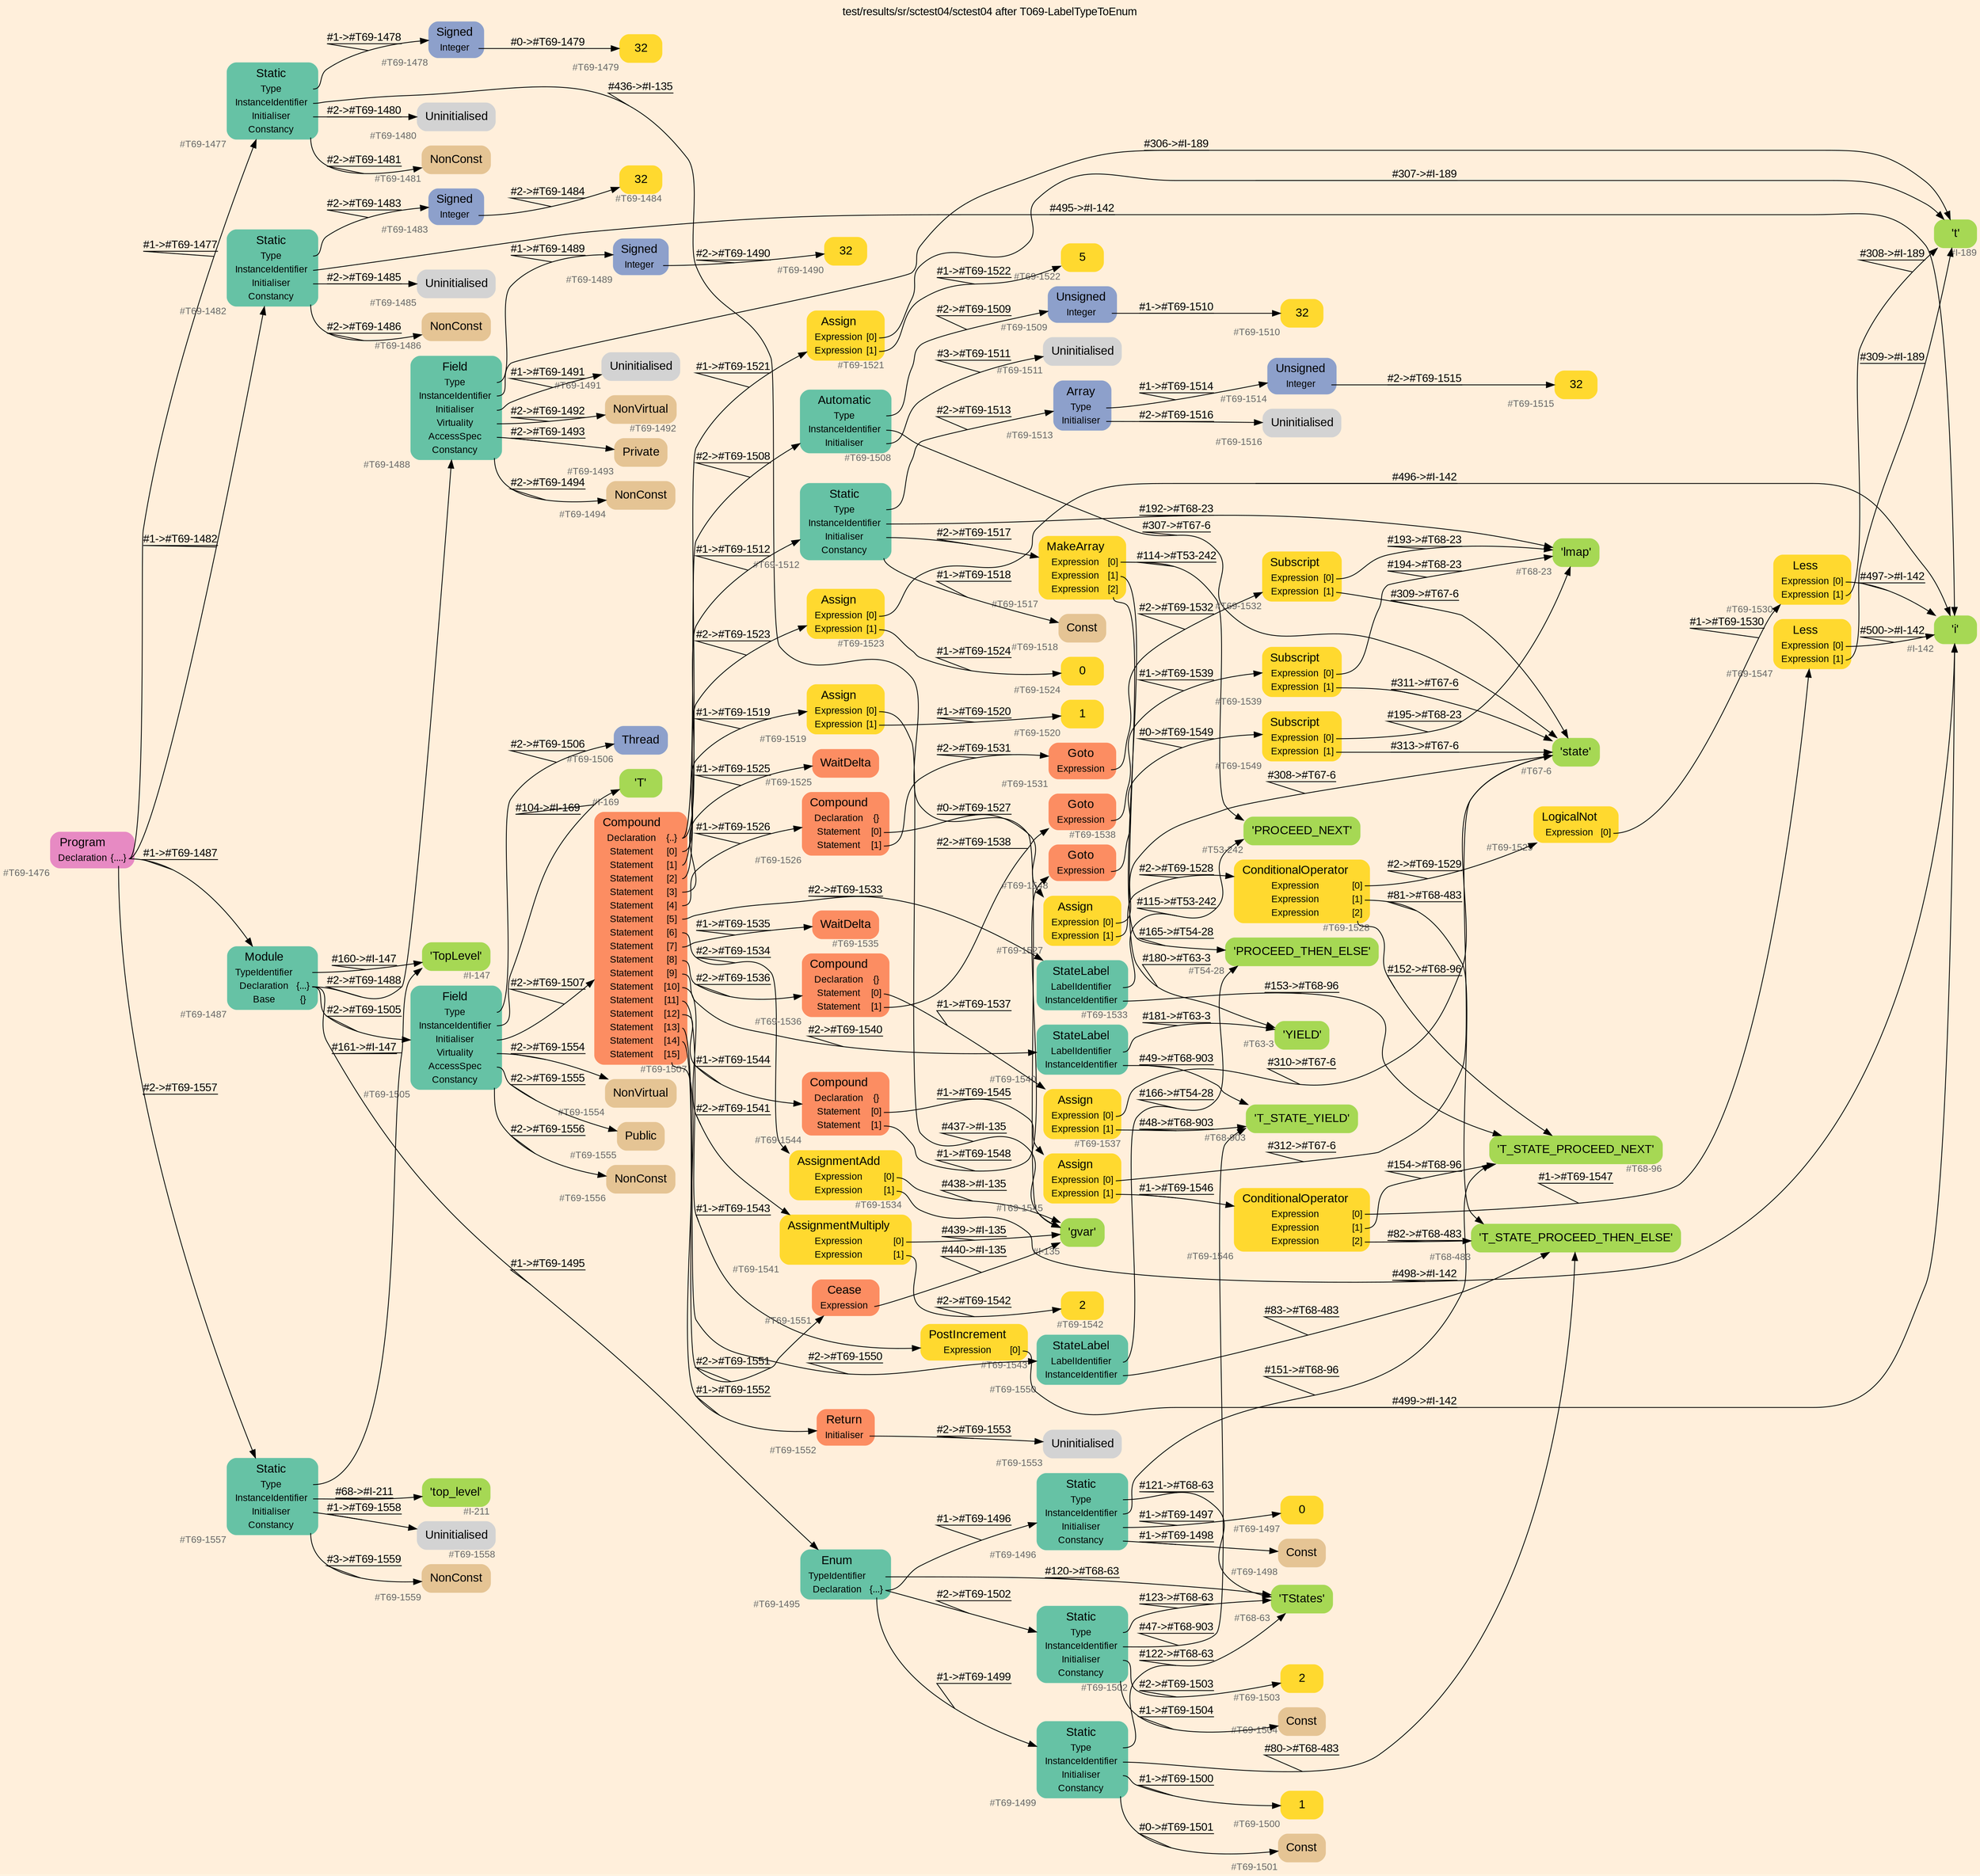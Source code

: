 digraph "test/results/sr/sctest04/sctest04 after T069-LabelTypeToEnum" {
label = "test/results/sr/sctest04/sctest04 after T069-LabelTypeToEnum"
labelloc = t
graph [
    rankdir = "LR"
    ranksep = 0.3
    bgcolor = antiquewhite1
    color = black
    fontcolor = black
    fontname = "Arial"
];
node [
    fontname = "Arial"
];
edge [
    fontname = "Arial"
];

// -------------------- node figure --------------------
// -------- block #T69-1476 ----------
"#T69-1476" [
    fillcolor = "/set28/4"
    xlabel = "#T69-1476"
    fontsize = "12"
    fontcolor = grey40
    shape = "plaintext"
    label = <<TABLE BORDER="0" CELLBORDER="0" CELLSPACING="0">
     <TR><TD><FONT COLOR="black" POINT-SIZE="15">Program</FONT></TD></TR>
     <TR><TD><FONT COLOR="black" POINT-SIZE="12">Declaration</FONT></TD><TD PORT="port0"><FONT COLOR="black" POINT-SIZE="12">{....}</FONT></TD></TR>
    </TABLE>>
    style = "rounded,filled"
];

// -------- block #T69-1477 ----------
"#T69-1477" [
    fillcolor = "/set28/1"
    xlabel = "#T69-1477"
    fontsize = "12"
    fontcolor = grey40
    shape = "plaintext"
    label = <<TABLE BORDER="0" CELLBORDER="0" CELLSPACING="0">
     <TR><TD><FONT COLOR="black" POINT-SIZE="15">Static</FONT></TD></TR>
     <TR><TD><FONT COLOR="black" POINT-SIZE="12">Type</FONT></TD><TD PORT="port0"></TD></TR>
     <TR><TD><FONT COLOR="black" POINT-SIZE="12">InstanceIdentifier</FONT></TD><TD PORT="port1"></TD></TR>
     <TR><TD><FONT COLOR="black" POINT-SIZE="12">Initialiser</FONT></TD><TD PORT="port2"></TD></TR>
     <TR><TD><FONT COLOR="black" POINT-SIZE="12">Constancy</FONT></TD><TD PORT="port3"></TD></TR>
    </TABLE>>
    style = "rounded,filled"
];

// -------- block #T69-1478 ----------
"#T69-1478" [
    fillcolor = "/set28/3"
    xlabel = "#T69-1478"
    fontsize = "12"
    fontcolor = grey40
    shape = "plaintext"
    label = <<TABLE BORDER="0" CELLBORDER="0" CELLSPACING="0">
     <TR><TD><FONT COLOR="black" POINT-SIZE="15">Signed</FONT></TD></TR>
     <TR><TD><FONT COLOR="black" POINT-SIZE="12">Integer</FONT></TD><TD PORT="port0"></TD></TR>
    </TABLE>>
    style = "rounded,filled"
];

// -------- block #T69-1479 ----------
"#T69-1479" [
    fillcolor = "/set28/6"
    xlabel = "#T69-1479"
    fontsize = "12"
    fontcolor = grey40
    shape = "plaintext"
    label = <<TABLE BORDER="0" CELLBORDER="0" CELLSPACING="0">
     <TR><TD><FONT COLOR="black" POINT-SIZE="15">32</FONT></TD></TR>
    </TABLE>>
    style = "rounded,filled"
];

// -------- block #I-135 ----------
"#I-135" [
    fillcolor = "/set28/5"
    xlabel = "#I-135"
    fontsize = "12"
    fontcolor = grey40
    shape = "plaintext"
    label = <<TABLE BORDER="0" CELLBORDER="0" CELLSPACING="0">
     <TR><TD><FONT COLOR="black" POINT-SIZE="15">'gvar'</FONT></TD></TR>
    </TABLE>>
    style = "rounded,filled"
];

// -------- block #T69-1480 ----------
"#T69-1480" [
    xlabel = "#T69-1480"
    fontsize = "12"
    fontcolor = grey40
    shape = "plaintext"
    label = <<TABLE BORDER="0" CELLBORDER="0" CELLSPACING="0">
     <TR><TD><FONT COLOR="black" POINT-SIZE="15">Uninitialised</FONT></TD></TR>
    </TABLE>>
    style = "rounded,filled"
];

// -------- block #T69-1481 ----------
"#T69-1481" [
    fillcolor = "/set28/7"
    xlabel = "#T69-1481"
    fontsize = "12"
    fontcolor = grey40
    shape = "plaintext"
    label = <<TABLE BORDER="0" CELLBORDER="0" CELLSPACING="0">
     <TR><TD><FONT COLOR="black" POINT-SIZE="15">NonConst</FONT></TD></TR>
    </TABLE>>
    style = "rounded,filled"
];

// -------- block #T69-1482 ----------
"#T69-1482" [
    fillcolor = "/set28/1"
    xlabel = "#T69-1482"
    fontsize = "12"
    fontcolor = grey40
    shape = "plaintext"
    label = <<TABLE BORDER="0" CELLBORDER="0" CELLSPACING="0">
     <TR><TD><FONT COLOR="black" POINT-SIZE="15">Static</FONT></TD></TR>
     <TR><TD><FONT COLOR="black" POINT-SIZE="12">Type</FONT></TD><TD PORT="port0"></TD></TR>
     <TR><TD><FONT COLOR="black" POINT-SIZE="12">InstanceIdentifier</FONT></TD><TD PORT="port1"></TD></TR>
     <TR><TD><FONT COLOR="black" POINT-SIZE="12">Initialiser</FONT></TD><TD PORT="port2"></TD></TR>
     <TR><TD><FONT COLOR="black" POINT-SIZE="12">Constancy</FONT></TD><TD PORT="port3"></TD></TR>
    </TABLE>>
    style = "rounded,filled"
];

// -------- block #T69-1483 ----------
"#T69-1483" [
    fillcolor = "/set28/3"
    xlabel = "#T69-1483"
    fontsize = "12"
    fontcolor = grey40
    shape = "plaintext"
    label = <<TABLE BORDER="0" CELLBORDER="0" CELLSPACING="0">
     <TR><TD><FONT COLOR="black" POINT-SIZE="15">Signed</FONT></TD></TR>
     <TR><TD><FONT COLOR="black" POINT-SIZE="12">Integer</FONT></TD><TD PORT="port0"></TD></TR>
    </TABLE>>
    style = "rounded,filled"
];

// -------- block #T69-1484 ----------
"#T69-1484" [
    fillcolor = "/set28/6"
    xlabel = "#T69-1484"
    fontsize = "12"
    fontcolor = grey40
    shape = "plaintext"
    label = <<TABLE BORDER="0" CELLBORDER="0" CELLSPACING="0">
     <TR><TD><FONT COLOR="black" POINT-SIZE="15">32</FONT></TD></TR>
    </TABLE>>
    style = "rounded,filled"
];

// -------- block #I-142 ----------
"#I-142" [
    fillcolor = "/set28/5"
    xlabel = "#I-142"
    fontsize = "12"
    fontcolor = grey40
    shape = "plaintext"
    label = <<TABLE BORDER="0" CELLBORDER="0" CELLSPACING="0">
     <TR><TD><FONT COLOR="black" POINT-SIZE="15">'i'</FONT></TD></TR>
    </TABLE>>
    style = "rounded,filled"
];

// -------- block #T69-1485 ----------
"#T69-1485" [
    xlabel = "#T69-1485"
    fontsize = "12"
    fontcolor = grey40
    shape = "plaintext"
    label = <<TABLE BORDER="0" CELLBORDER="0" CELLSPACING="0">
     <TR><TD><FONT COLOR="black" POINT-SIZE="15">Uninitialised</FONT></TD></TR>
    </TABLE>>
    style = "rounded,filled"
];

// -------- block #T69-1486 ----------
"#T69-1486" [
    fillcolor = "/set28/7"
    xlabel = "#T69-1486"
    fontsize = "12"
    fontcolor = grey40
    shape = "plaintext"
    label = <<TABLE BORDER="0" CELLBORDER="0" CELLSPACING="0">
     <TR><TD><FONT COLOR="black" POINT-SIZE="15">NonConst</FONT></TD></TR>
    </TABLE>>
    style = "rounded,filled"
];

// -------- block #T69-1487 ----------
"#T69-1487" [
    fillcolor = "/set28/1"
    xlabel = "#T69-1487"
    fontsize = "12"
    fontcolor = grey40
    shape = "plaintext"
    label = <<TABLE BORDER="0" CELLBORDER="0" CELLSPACING="0">
     <TR><TD><FONT COLOR="black" POINT-SIZE="15">Module</FONT></TD></TR>
     <TR><TD><FONT COLOR="black" POINT-SIZE="12">TypeIdentifier</FONT></TD><TD PORT="port0"></TD></TR>
     <TR><TD><FONT COLOR="black" POINT-SIZE="12">Declaration</FONT></TD><TD PORT="port1"><FONT COLOR="black" POINT-SIZE="12">{...}</FONT></TD></TR>
     <TR><TD><FONT COLOR="black" POINT-SIZE="12">Base</FONT></TD><TD PORT="port2"><FONT COLOR="black" POINT-SIZE="12">{}</FONT></TD></TR>
    </TABLE>>
    style = "rounded,filled"
];

// -------- block #I-147 ----------
"#I-147" [
    fillcolor = "/set28/5"
    xlabel = "#I-147"
    fontsize = "12"
    fontcolor = grey40
    shape = "plaintext"
    label = <<TABLE BORDER="0" CELLBORDER="0" CELLSPACING="0">
     <TR><TD><FONT COLOR="black" POINT-SIZE="15">'TopLevel'</FONT></TD></TR>
    </TABLE>>
    style = "rounded,filled"
];

// -------- block #T69-1488 ----------
"#T69-1488" [
    fillcolor = "/set28/1"
    xlabel = "#T69-1488"
    fontsize = "12"
    fontcolor = grey40
    shape = "plaintext"
    label = <<TABLE BORDER="0" CELLBORDER="0" CELLSPACING="0">
     <TR><TD><FONT COLOR="black" POINT-SIZE="15">Field</FONT></TD></TR>
     <TR><TD><FONT COLOR="black" POINT-SIZE="12">Type</FONT></TD><TD PORT="port0"></TD></TR>
     <TR><TD><FONT COLOR="black" POINT-SIZE="12">InstanceIdentifier</FONT></TD><TD PORT="port1"></TD></TR>
     <TR><TD><FONT COLOR="black" POINT-SIZE="12">Initialiser</FONT></TD><TD PORT="port2"></TD></TR>
     <TR><TD><FONT COLOR="black" POINT-SIZE="12">Virtuality</FONT></TD><TD PORT="port3"></TD></TR>
     <TR><TD><FONT COLOR="black" POINT-SIZE="12">AccessSpec</FONT></TD><TD PORT="port4"></TD></TR>
     <TR><TD><FONT COLOR="black" POINT-SIZE="12">Constancy</FONT></TD><TD PORT="port5"></TD></TR>
    </TABLE>>
    style = "rounded,filled"
];

// -------- block #T69-1489 ----------
"#T69-1489" [
    fillcolor = "/set28/3"
    xlabel = "#T69-1489"
    fontsize = "12"
    fontcolor = grey40
    shape = "plaintext"
    label = <<TABLE BORDER="0" CELLBORDER="0" CELLSPACING="0">
     <TR><TD><FONT COLOR="black" POINT-SIZE="15">Signed</FONT></TD></TR>
     <TR><TD><FONT COLOR="black" POINT-SIZE="12">Integer</FONT></TD><TD PORT="port0"></TD></TR>
    </TABLE>>
    style = "rounded,filled"
];

// -------- block #T69-1490 ----------
"#T69-1490" [
    fillcolor = "/set28/6"
    xlabel = "#T69-1490"
    fontsize = "12"
    fontcolor = grey40
    shape = "plaintext"
    label = <<TABLE BORDER="0" CELLBORDER="0" CELLSPACING="0">
     <TR><TD><FONT COLOR="black" POINT-SIZE="15">32</FONT></TD></TR>
    </TABLE>>
    style = "rounded,filled"
];

// -------- block #I-189 ----------
"#I-189" [
    fillcolor = "/set28/5"
    xlabel = "#I-189"
    fontsize = "12"
    fontcolor = grey40
    shape = "plaintext"
    label = <<TABLE BORDER="0" CELLBORDER="0" CELLSPACING="0">
     <TR><TD><FONT COLOR="black" POINT-SIZE="15">'t'</FONT></TD></TR>
    </TABLE>>
    style = "rounded,filled"
];

// -------- block #T69-1491 ----------
"#T69-1491" [
    xlabel = "#T69-1491"
    fontsize = "12"
    fontcolor = grey40
    shape = "plaintext"
    label = <<TABLE BORDER="0" CELLBORDER="0" CELLSPACING="0">
     <TR><TD><FONT COLOR="black" POINT-SIZE="15">Uninitialised</FONT></TD></TR>
    </TABLE>>
    style = "rounded,filled"
];

// -------- block #T69-1492 ----------
"#T69-1492" [
    fillcolor = "/set28/7"
    xlabel = "#T69-1492"
    fontsize = "12"
    fontcolor = grey40
    shape = "plaintext"
    label = <<TABLE BORDER="0" CELLBORDER="0" CELLSPACING="0">
     <TR><TD><FONT COLOR="black" POINT-SIZE="15">NonVirtual</FONT></TD></TR>
    </TABLE>>
    style = "rounded,filled"
];

// -------- block #T69-1493 ----------
"#T69-1493" [
    fillcolor = "/set28/7"
    xlabel = "#T69-1493"
    fontsize = "12"
    fontcolor = grey40
    shape = "plaintext"
    label = <<TABLE BORDER="0" CELLBORDER="0" CELLSPACING="0">
     <TR><TD><FONT COLOR="black" POINT-SIZE="15">Private</FONT></TD></TR>
    </TABLE>>
    style = "rounded,filled"
];

// -------- block #T69-1494 ----------
"#T69-1494" [
    fillcolor = "/set28/7"
    xlabel = "#T69-1494"
    fontsize = "12"
    fontcolor = grey40
    shape = "plaintext"
    label = <<TABLE BORDER="0" CELLBORDER="0" CELLSPACING="0">
     <TR><TD><FONT COLOR="black" POINT-SIZE="15">NonConst</FONT></TD></TR>
    </TABLE>>
    style = "rounded,filled"
];

// -------- block #T69-1495 ----------
"#T69-1495" [
    fillcolor = "/set28/1"
    xlabel = "#T69-1495"
    fontsize = "12"
    fontcolor = grey40
    shape = "plaintext"
    label = <<TABLE BORDER="0" CELLBORDER="0" CELLSPACING="0">
     <TR><TD><FONT COLOR="black" POINT-SIZE="15">Enum</FONT></TD></TR>
     <TR><TD><FONT COLOR="black" POINT-SIZE="12">TypeIdentifier</FONT></TD><TD PORT="port0"></TD></TR>
     <TR><TD><FONT COLOR="black" POINT-SIZE="12">Declaration</FONT></TD><TD PORT="port1"><FONT COLOR="black" POINT-SIZE="12">{...}</FONT></TD></TR>
    </TABLE>>
    style = "rounded,filled"
];

// -------- block #T68-63 ----------
"#T68-63" [
    fillcolor = "/set28/5"
    xlabel = "#T68-63"
    fontsize = "12"
    fontcolor = grey40
    shape = "plaintext"
    label = <<TABLE BORDER="0" CELLBORDER="0" CELLSPACING="0">
     <TR><TD><FONT COLOR="black" POINT-SIZE="15">'TStates'</FONT></TD></TR>
    </TABLE>>
    style = "rounded,filled"
];

// -------- block #T69-1496 ----------
"#T69-1496" [
    fillcolor = "/set28/1"
    xlabel = "#T69-1496"
    fontsize = "12"
    fontcolor = grey40
    shape = "plaintext"
    label = <<TABLE BORDER="0" CELLBORDER="0" CELLSPACING="0">
     <TR><TD><FONT COLOR="black" POINT-SIZE="15">Static</FONT></TD></TR>
     <TR><TD><FONT COLOR="black" POINT-SIZE="12">Type</FONT></TD><TD PORT="port0"></TD></TR>
     <TR><TD><FONT COLOR="black" POINT-SIZE="12">InstanceIdentifier</FONT></TD><TD PORT="port1"></TD></TR>
     <TR><TD><FONT COLOR="black" POINT-SIZE="12">Initialiser</FONT></TD><TD PORT="port2"></TD></TR>
     <TR><TD><FONT COLOR="black" POINT-SIZE="12">Constancy</FONT></TD><TD PORT="port3"></TD></TR>
    </TABLE>>
    style = "rounded,filled"
];

// -------- block #T68-96 ----------
"#T68-96" [
    fillcolor = "/set28/5"
    xlabel = "#T68-96"
    fontsize = "12"
    fontcolor = grey40
    shape = "plaintext"
    label = <<TABLE BORDER="0" CELLBORDER="0" CELLSPACING="0">
     <TR><TD><FONT COLOR="black" POINT-SIZE="15">'T_STATE_PROCEED_NEXT'</FONT></TD></TR>
    </TABLE>>
    style = "rounded,filled"
];

// -------- block #T69-1497 ----------
"#T69-1497" [
    fillcolor = "/set28/6"
    xlabel = "#T69-1497"
    fontsize = "12"
    fontcolor = grey40
    shape = "plaintext"
    label = <<TABLE BORDER="0" CELLBORDER="0" CELLSPACING="0">
     <TR><TD><FONT COLOR="black" POINT-SIZE="15">0</FONT></TD></TR>
    </TABLE>>
    style = "rounded,filled"
];

// -------- block #T69-1498 ----------
"#T69-1498" [
    fillcolor = "/set28/7"
    xlabel = "#T69-1498"
    fontsize = "12"
    fontcolor = grey40
    shape = "plaintext"
    label = <<TABLE BORDER="0" CELLBORDER="0" CELLSPACING="0">
     <TR><TD><FONT COLOR="black" POINT-SIZE="15">Const</FONT></TD></TR>
    </TABLE>>
    style = "rounded,filled"
];

// -------- block #T69-1499 ----------
"#T69-1499" [
    fillcolor = "/set28/1"
    xlabel = "#T69-1499"
    fontsize = "12"
    fontcolor = grey40
    shape = "plaintext"
    label = <<TABLE BORDER="0" CELLBORDER="0" CELLSPACING="0">
     <TR><TD><FONT COLOR="black" POINT-SIZE="15">Static</FONT></TD></TR>
     <TR><TD><FONT COLOR="black" POINT-SIZE="12">Type</FONT></TD><TD PORT="port0"></TD></TR>
     <TR><TD><FONT COLOR="black" POINT-SIZE="12">InstanceIdentifier</FONT></TD><TD PORT="port1"></TD></TR>
     <TR><TD><FONT COLOR="black" POINT-SIZE="12">Initialiser</FONT></TD><TD PORT="port2"></TD></TR>
     <TR><TD><FONT COLOR="black" POINT-SIZE="12">Constancy</FONT></TD><TD PORT="port3"></TD></TR>
    </TABLE>>
    style = "rounded,filled"
];

// -------- block #T68-483 ----------
"#T68-483" [
    fillcolor = "/set28/5"
    xlabel = "#T68-483"
    fontsize = "12"
    fontcolor = grey40
    shape = "plaintext"
    label = <<TABLE BORDER="0" CELLBORDER="0" CELLSPACING="0">
     <TR><TD><FONT COLOR="black" POINT-SIZE="15">'T_STATE_PROCEED_THEN_ELSE'</FONT></TD></TR>
    </TABLE>>
    style = "rounded,filled"
];

// -------- block #T69-1500 ----------
"#T69-1500" [
    fillcolor = "/set28/6"
    xlabel = "#T69-1500"
    fontsize = "12"
    fontcolor = grey40
    shape = "plaintext"
    label = <<TABLE BORDER="0" CELLBORDER="0" CELLSPACING="0">
     <TR><TD><FONT COLOR="black" POINT-SIZE="15">1</FONT></TD></TR>
    </TABLE>>
    style = "rounded,filled"
];

// -------- block #T69-1501 ----------
"#T69-1501" [
    fillcolor = "/set28/7"
    xlabel = "#T69-1501"
    fontsize = "12"
    fontcolor = grey40
    shape = "plaintext"
    label = <<TABLE BORDER="0" CELLBORDER="0" CELLSPACING="0">
     <TR><TD><FONT COLOR="black" POINT-SIZE="15">Const</FONT></TD></TR>
    </TABLE>>
    style = "rounded,filled"
];

// -------- block #T69-1502 ----------
"#T69-1502" [
    fillcolor = "/set28/1"
    xlabel = "#T69-1502"
    fontsize = "12"
    fontcolor = grey40
    shape = "plaintext"
    label = <<TABLE BORDER="0" CELLBORDER="0" CELLSPACING="0">
     <TR><TD><FONT COLOR="black" POINT-SIZE="15">Static</FONT></TD></TR>
     <TR><TD><FONT COLOR="black" POINT-SIZE="12">Type</FONT></TD><TD PORT="port0"></TD></TR>
     <TR><TD><FONT COLOR="black" POINT-SIZE="12">InstanceIdentifier</FONT></TD><TD PORT="port1"></TD></TR>
     <TR><TD><FONT COLOR="black" POINT-SIZE="12">Initialiser</FONT></TD><TD PORT="port2"></TD></TR>
     <TR><TD><FONT COLOR="black" POINT-SIZE="12">Constancy</FONT></TD><TD PORT="port3"></TD></TR>
    </TABLE>>
    style = "rounded,filled"
];

// -------- block #T68-903 ----------
"#T68-903" [
    fillcolor = "/set28/5"
    xlabel = "#T68-903"
    fontsize = "12"
    fontcolor = grey40
    shape = "plaintext"
    label = <<TABLE BORDER="0" CELLBORDER="0" CELLSPACING="0">
     <TR><TD><FONT COLOR="black" POINT-SIZE="15">'T_STATE_YIELD'</FONT></TD></TR>
    </TABLE>>
    style = "rounded,filled"
];

// -------- block #T69-1503 ----------
"#T69-1503" [
    fillcolor = "/set28/6"
    xlabel = "#T69-1503"
    fontsize = "12"
    fontcolor = grey40
    shape = "plaintext"
    label = <<TABLE BORDER="0" CELLBORDER="0" CELLSPACING="0">
     <TR><TD><FONT COLOR="black" POINT-SIZE="15">2</FONT></TD></TR>
    </TABLE>>
    style = "rounded,filled"
];

// -------- block #T69-1504 ----------
"#T69-1504" [
    fillcolor = "/set28/7"
    xlabel = "#T69-1504"
    fontsize = "12"
    fontcolor = grey40
    shape = "plaintext"
    label = <<TABLE BORDER="0" CELLBORDER="0" CELLSPACING="0">
     <TR><TD><FONT COLOR="black" POINT-SIZE="15">Const</FONT></TD></TR>
    </TABLE>>
    style = "rounded,filled"
];

// -------- block #T69-1505 ----------
"#T69-1505" [
    fillcolor = "/set28/1"
    xlabel = "#T69-1505"
    fontsize = "12"
    fontcolor = grey40
    shape = "plaintext"
    label = <<TABLE BORDER="0" CELLBORDER="0" CELLSPACING="0">
     <TR><TD><FONT COLOR="black" POINT-SIZE="15">Field</FONT></TD></TR>
     <TR><TD><FONT COLOR="black" POINT-SIZE="12">Type</FONT></TD><TD PORT="port0"></TD></TR>
     <TR><TD><FONT COLOR="black" POINT-SIZE="12">InstanceIdentifier</FONT></TD><TD PORT="port1"></TD></TR>
     <TR><TD><FONT COLOR="black" POINT-SIZE="12">Initialiser</FONT></TD><TD PORT="port2"></TD></TR>
     <TR><TD><FONT COLOR="black" POINT-SIZE="12">Virtuality</FONT></TD><TD PORT="port3"></TD></TR>
     <TR><TD><FONT COLOR="black" POINT-SIZE="12">AccessSpec</FONT></TD><TD PORT="port4"></TD></TR>
     <TR><TD><FONT COLOR="black" POINT-SIZE="12">Constancy</FONT></TD><TD PORT="port5"></TD></TR>
    </TABLE>>
    style = "rounded,filled"
];

// -------- block #T69-1506 ----------
"#T69-1506" [
    fillcolor = "/set28/3"
    xlabel = "#T69-1506"
    fontsize = "12"
    fontcolor = grey40
    shape = "plaintext"
    label = <<TABLE BORDER="0" CELLBORDER="0" CELLSPACING="0">
     <TR><TD><FONT COLOR="black" POINT-SIZE="15">Thread</FONT></TD></TR>
    </TABLE>>
    style = "rounded,filled"
];

// -------- block #I-169 ----------
"#I-169" [
    fillcolor = "/set28/5"
    xlabel = "#I-169"
    fontsize = "12"
    fontcolor = grey40
    shape = "plaintext"
    label = <<TABLE BORDER="0" CELLBORDER="0" CELLSPACING="0">
     <TR><TD><FONT COLOR="black" POINT-SIZE="15">'T'</FONT></TD></TR>
    </TABLE>>
    style = "rounded,filled"
];

// -------- block #T69-1507 ----------
"#T69-1507" [
    fillcolor = "/set28/2"
    xlabel = "#T69-1507"
    fontsize = "12"
    fontcolor = grey40
    shape = "plaintext"
    label = <<TABLE BORDER="0" CELLBORDER="0" CELLSPACING="0">
     <TR><TD><FONT COLOR="black" POINT-SIZE="15">Compound</FONT></TD></TR>
     <TR><TD><FONT COLOR="black" POINT-SIZE="12">Declaration</FONT></TD><TD PORT="port0"><FONT COLOR="black" POINT-SIZE="12">{..}</FONT></TD></TR>
     <TR><TD><FONT COLOR="black" POINT-SIZE="12">Statement</FONT></TD><TD PORT="port1"><FONT COLOR="black" POINT-SIZE="12">[0]</FONT></TD></TR>
     <TR><TD><FONT COLOR="black" POINT-SIZE="12">Statement</FONT></TD><TD PORT="port2"><FONT COLOR="black" POINT-SIZE="12">[1]</FONT></TD></TR>
     <TR><TD><FONT COLOR="black" POINT-SIZE="12">Statement</FONT></TD><TD PORT="port3"><FONT COLOR="black" POINT-SIZE="12">[2]</FONT></TD></TR>
     <TR><TD><FONT COLOR="black" POINT-SIZE="12">Statement</FONT></TD><TD PORT="port4"><FONT COLOR="black" POINT-SIZE="12">[3]</FONT></TD></TR>
     <TR><TD><FONT COLOR="black" POINT-SIZE="12">Statement</FONT></TD><TD PORT="port5"><FONT COLOR="black" POINT-SIZE="12">[4]</FONT></TD></TR>
     <TR><TD><FONT COLOR="black" POINT-SIZE="12">Statement</FONT></TD><TD PORT="port6"><FONT COLOR="black" POINT-SIZE="12">[5]</FONT></TD></TR>
     <TR><TD><FONT COLOR="black" POINT-SIZE="12">Statement</FONT></TD><TD PORT="port7"><FONT COLOR="black" POINT-SIZE="12">[6]</FONT></TD></TR>
     <TR><TD><FONT COLOR="black" POINT-SIZE="12">Statement</FONT></TD><TD PORT="port8"><FONT COLOR="black" POINT-SIZE="12">[7]</FONT></TD></TR>
     <TR><TD><FONT COLOR="black" POINT-SIZE="12">Statement</FONT></TD><TD PORT="port9"><FONT COLOR="black" POINT-SIZE="12">[8]</FONT></TD></TR>
     <TR><TD><FONT COLOR="black" POINT-SIZE="12">Statement</FONT></TD><TD PORT="port10"><FONT COLOR="black" POINT-SIZE="12">[9]</FONT></TD></TR>
     <TR><TD><FONT COLOR="black" POINT-SIZE="12">Statement</FONT></TD><TD PORT="port11"><FONT COLOR="black" POINT-SIZE="12">[10]</FONT></TD></TR>
     <TR><TD><FONT COLOR="black" POINT-SIZE="12">Statement</FONT></TD><TD PORT="port12"><FONT COLOR="black" POINT-SIZE="12">[11]</FONT></TD></TR>
     <TR><TD><FONT COLOR="black" POINT-SIZE="12">Statement</FONT></TD><TD PORT="port13"><FONT COLOR="black" POINT-SIZE="12">[12]</FONT></TD></TR>
     <TR><TD><FONT COLOR="black" POINT-SIZE="12">Statement</FONT></TD><TD PORT="port14"><FONT COLOR="black" POINT-SIZE="12">[13]</FONT></TD></TR>
     <TR><TD><FONT COLOR="black" POINT-SIZE="12">Statement</FONT></TD><TD PORT="port15"><FONT COLOR="black" POINT-SIZE="12">[14]</FONT></TD></TR>
     <TR><TD><FONT COLOR="black" POINT-SIZE="12">Statement</FONT></TD><TD PORT="port16"><FONT COLOR="black" POINT-SIZE="12">[15]</FONT></TD></TR>
    </TABLE>>
    style = "rounded,filled"
];

// -------- block #T69-1508 ----------
"#T69-1508" [
    fillcolor = "/set28/1"
    xlabel = "#T69-1508"
    fontsize = "12"
    fontcolor = grey40
    shape = "plaintext"
    label = <<TABLE BORDER="0" CELLBORDER="0" CELLSPACING="0">
     <TR><TD><FONT COLOR="black" POINT-SIZE="15">Automatic</FONT></TD></TR>
     <TR><TD><FONT COLOR="black" POINT-SIZE="12">Type</FONT></TD><TD PORT="port0"></TD></TR>
     <TR><TD><FONT COLOR="black" POINT-SIZE="12">InstanceIdentifier</FONT></TD><TD PORT="port1"></TD></TR>
     <TR><TD><FONT COLOR="black" POINT-SIZE="12">Initialiser</FONT></TD><TD PORT="port2"></TD></TR>
    </TABLE>>
    style = "rounded,filled"
];

// -------- block #T69-1509 ----------
"#T69-1509" [
    fillcolor = "/set28/3"
    xlabel = "#T69-1509"
    fontsize = "12"
    fontcolor = grey40
    shape = "plaintext"
    label = <<TABLE BORDER="0" CELLBORDER="0" CELLSPACING="0">
     <TR><TD><FONT COLOR="black" POINT-SIZE="15">Unsigned</FONT></TD></TR>
     <TR><TD><FONT COLOR="black" POINT-SIZE="12">Integer</FONT></TD><TD PORT="port0"></TD></TR>
    </TABLE>>
    style = "rounded,filled"
];

// -------- block #T69-1510 ----------
"#T69-1510" [
    fillcolor = "/set28/6"
    xlabel = "#T69-1510"
    fontsize = "12"
    fontcolor = grey40
    shape = "plaintext"
    label = <<TABLE BORDER="0" CELLBORDER="0" CELLSPACING="0">
     <TR><TD><FONT COLOR="black" POINT-SIZE="15">32</FONT></TD></TR>
    </TABLE>>
    style = "rounded,filled"
];

// -------- block #T67-6 ----------
"#T67-6" [
    fillcolor = "/set28/5"
    xlabel = "#T67-6"
    fontsize = "12"
    fontcolor = grey40
    shape = "plaintext"
    label = <<TABLE BORDER="0" CELLBORDER="0" CELLSPACING="0">
     <TR><TD><FONT COLOR="black" POINT-SIZE="15">'state'</FONT></TD></TR>
    </TABLE>>
    style = "rounded,filled"
];

// -------- block #T69-1511 ----------
"#T69-1511" [
    xlabel = "#T69-1511"
    fontsize = "12"
    fontcolor = grey40
    shape = "plaintext"
    label = <<TABLE BORDER="0" CELLBORDER="0" CELLSPACING="0">
     <TR><TD><FONT COLOR="black" POINT-SIZE="15">Uninitialised</FONT></TD></TR>
    </TABLE>>
    style = "rounded,filled"
];

// -------- block #T69-1512 ----------
"#T69-1512" [
    fillcolor = "/set28/1"
    xlabel = "#T69-1512"
    fontsize = "12"
    fontcolor = grey40
    shape = "plaintext"
    label = <<TABLE BORDER="0" CELLBORDER="0" CELLSPACING="0">
     <TR><TD><FONT COLOR="black" POINT-SIZE="15">Static</FONT></TD></TR>
     <TR><TD><FONT COLOR="black" POINT-SIZE="12">Type</FONT></TD><TD PORT="port0"></TD></TR>
     <TR><TD><FONT COLOR="black" POINT-SIZE="12">InstanceIdentifier</FONT></TD><TD PORT="port1"></TD></TR>
     <TR><TD><FONT COLOR="black" POINT-SIZE="12">Initialiser</FONT></TD><TD PORT="port2"></TD></TR>
     <TR><TD><FONT COLOR="black" POINT-SIZE="12">Constancy</FONT></TD><TD PORT="port3"></TD></TR>
    </TABLE>>
    style = "rounded,filled"
];

// -------- block #T69-1513 ----------
"#T69-1513" [
    fillcolor = "/set28/3"
    xlabel = "#T69-1513"
    fontsize = "12"
    fontcolor = grey40
    shape = "plaintext"
    label = <<TABLE BORDER="0" CELLBORDER="0" CELLSPACING="0">
     <TR><TD><FONT COLOR="black" POINT-SIZE="15">Array</FONT></TD></TR>
     <TR><TD><FONT COLOR="black" POINT-SIZE="12">Type</FONT></TD><TD PORT="port0"></TD></TR>
     <TR><TD><FONT COLOR="black" POINT-SIZE="12">Initialiser</FONT></TD><TD PORT="port1"></TD></TR>
    </TABLE>>
    style = "rounded,filled"
];

// -------- block #T69-1514 ----------
"#T69-1514" [
    fillcolor = "/set28/3"
    xlabel = "#T69-1514"
    fontsize = "12"
    fontcolor = grey40
    shape = "plaintext"
    label = <<TABLE BORDER="0" CELLBORDER="0" CELLSPACING="0">
     <TR><TD><FONT COLOR="black" POINT-SIZE="15">Unsigned</FONT></TD></TR>
     <TR><TD><FONT COLOR="black" POINT-SIZE="12">Integer</FONT></TD><TD PORT="port0"></TD></TR>
    </TABLE>>
    style = "rounded,filled"
];

// -------- block #T69-1515 ----------
"#T69-1515" [
    fillcolor = "/set28/6"
    xlabel = "#T69-1515"
    fontsize = "12"
    fontcolor = grey40
    shape = "plaintext"
    label = <<TABLE BORDER="0" CELLBORDER="0" CELLSPACING="0">
     <TR><TD><FONT COLOR="black" POINT-SIZE="15">32</FONT></TD></TR>
    </TABLE>>
    style = "rounded,filled"
];

// -------- block #T69-1516 ----------
"#T69-1516" [
    xlabel = "#T69-1516"
    fontsize = "12"
    fontcolor = grey40
    shape = "plaintext"
    label = <<TABLE BORDER="0" CELLBORDER="0" CELLSPACING="0">
     <TR><TD><FONT COLOR="black" POINT-SIZE="15">Uninitialised</FONT></TD></TR>
    </TABLE>>
    style = "rounded,filled"
];

// -------- block #T68-23 ----------
"#T68-23" [
    fillcolor = "/set28/5"
    xlabel = "#T68-23"
    fontsize = "12"
    fontcolor = grey40
    shape = "plaintext"
    label = <<TABLE BORDER="0" CELLBORDER="0" CELLSPACING="0">
     <TR><TD><FONT COLOR="black" POINT-SIZE="15">'lmap'</FONT></TD></TR>
    </TABLE>>
    style = "rounded,filled"
];

// -------- block #T69-1517 ----------
"#T69-1517" [
    fillcolor = "/set28/6"
    xlabel = "#T69-1517"
    fontsize = "12"
    fontcolor = grey40
    shape = "plaintext"
    label = <<TABLE BORDER="0" CELLBORDER="0" CELLSPACING="0">
     <TR><TD><FONT COLOR="black" POINT-SIZE="15">MakeArray</FONT></TD></TR>
     <TR><TD><FONT COLOR="black" POINT-SIZE="12">Expression</FONT></TD><TD PORT="port0"><FONT COLOR="black" POINT-SIZE="12">[0]</FONT></TD></TR>
     <TR><TD><FONT COLOR="black" POINT-SIZE="12">Expression</FONT></TD><TD PORT="port1"><FONT COLOR="black" POINT-SIZE="12">[1]</FONT></TD></TR>
     <TR><TD><FONT COLOR="black" POINT-SIZE="12">Expression</FONT></TD><TD PORT="port2"><FONT COLOR="black" POINT-SIZE="12">[2]</FONT></TD></TR>
    </TABLE>>
    style = "rounded,filled"
];

// -------- block #T53-242 ----------
"#T53-242" [
    fillcolor = "/set28/5"
    xlabel = "#T53-242"
    fontsize = "12"
    fontcolor = grey40
    shape = "plaintext"
    label = <<TABLE BORDER="0" CELLBORDER="0" CELLSPACING="0">
     <TR><TD><FONT COLOR="black" POINT-SIZE="15">'PROCEED_NEXT'</FONT></TD></TR>
    </TABLE>>
    style = "rounded,filled"
];

// -------- block #T54-28 ----------
"#T54-28" [
    fillcolor = "/set28/5"
    xlabel = "#T54-28"
    fontsize = "12"
    fontcolor = grey40
    shape = "plaintext"
    label = <<TABLE BORDER="0" CELLBORDER="0" CELLSPACING="0">
     <TR><TD><FONT COLOR="black" POINT-SIZE="15">'PROCEED_THEN_ELSE'</FONT></TD></TR>
    </TABLE>>
    style = "rounded,filled"
];

// -------- block #T63-3 ----------
"#T63-3" [
    fillcolor = "/set28/5"
    xlabel = "#T63-3"
    fontsize = "12"
    fontcolor = grey40
    shape = "plaintext"
    label = <<TABLE BORDER="0" CELLBORDER="0" CELLSPACING="0">
     <TR><TD><FONT COLOR="black" POINT-SIZE="15">'YIELD'</FONT></TD></TR>
    </TABLE>>
    style = "rounded,filled"
];

// -------- block #T69-1518 ----------
"#T69-1518" [
    fillcolor = "/set28/7"
    xlabel = "#T69-1518"
    fontsize = "12"
    fontcolor = grey40
    shape = "plaintext"
    label = <<TABLE BORDER="0" CELLBORDER="0" CELLSPACING="0">
     <TR><TD><FONT COLOR="black" POINT-SIZE="15">Const</FONT></TD></TR>
    </TABLE>>
    style = "rounded,filled"
];

// -------- block #T69-1519 ----------
"#T69-1519" [
    fillcolor = "/set28/6"
    xlabel = "#T69-1519"
    fontsize = "12"
    fontcolor = grey40
    shape = "plaintext"
    label = <<TABLE BORDER="0" CELLBORDER="0" CELLSPACING="0">
     <TR><TD><FONT COLOR="black" POINT-SIZE="15">Assign</FONT></TD></TR>
     <TR><TD><FONT COLOR="black" POINT-SIZE="12">Expression</FONT></TD><TD PORT="port0"><FONT COLOR="black" POINT-SIZE="12">[0]</FONT></TD></TR>
     <TR><TD><FONT COLOR="black" POINT-SIZE="12">Expression</FONT></TD><TD PORT="port1"><FONT COLOR="black" POINT-SIZE="12">[1]</FONT></TD></TR>
    </TABLE>>
    style = "rounded,filled"
];

// -------- block #T69-1520 ----------
"#T69-1520" [
    fillcolor = "/set28/6"
    xlabel = "#T69-1520"
    fontsize = "12"
    fontcolor = grey40
    shape = "plaintext"
    label = <<TABLE BORDER="0" CELLBORDER="0" CELLSPACING="0">
     <TR><TD><FONT COLOR="black" POINT-SIZE="15">1</FONT></TD></TR>
    </TABLE>>
    style = "rounded,filled"
];

// -------- block #T69-1521 ----------
"#T69-1521" [
    fillcolor = "/set28/6"
    xlabel = "#T69-1521"
    fontsize = "12"
    fontcolor = grey40
    shape = "plaintext"
    label = <<TABLE BORDER="0" CELLBORDER="0" CELLSPACING="0">
     <TR><TD><FONT COLOR="black" POINT-SIZE="15">Assign</FONT></TD></TR>
     <TR><TD><FONT COLOR="black" POINT-SIZE="12">Expression</FONT></TD><TD PORT="port0"><FONT COLOR="black" POINT-SIZE="12">[0]</FONT></TD></TR>
     <TR><TD><FONT COLOR="black" POINT-SIZE="12">Expression</FONT></TD><TD PORT="port1"><FONT COLOR="black" POINT-SIZE="12">[1]</FONT></TD></TR>
    </TABLE>>
    style = "rounded,filled"
];

// -------- block #T69-1522 ----------
"#T69-1522" [
    fillcolor = "/set28/6"
    xlabel = "#T69-1522"
    fontsize = "12"
    fontcolor = grey40
    shape = "plaintext"
    label = <<TABLE BORDER="0" CELLBORDER="0" CELLSPACING="0">
     <TR><TD><FONT COLOR="black" POINT-SIZE="15">5</FONT></TD></TR>
    </TABLE>>
    style = "rounded,filled"
];

// -------- block #T69-1523 ----------
"#T69-1523" [
    fillcolor = "/set28/6"
    xlabel = "#T69-1523"
    fontsize = "12"
    fontcolor = grey40
    shape = "plaintext"
    label = <<TABLE BORDER="0" CELLBORDER="0" CELLSPACING="0">
     <TR><TD><FONT COLOR="black" POINT-SIZE="15">Assign</FONT></TD></TR>
     <TR><TD><FONT COLOR="black" POINT-SIZE="12">Expression</FONT></TD><TD PORT="port0"><FONT COLOR="black" POINT-SIZE="12">[0]</FONT></TD></TR>
     <TR><TD><FONT COLOR="black" POINT-SIZE="12">Expression</FONT></TD><TD PORT="port1"><FONT COLOR="black" POINT-SIZE="12">[1]</FONT></TD></TR>
    </TABLE>>
    style = "rounded,filled"
];

// -------- block #T69-1524 ----------
"#T69-1524" [
    fillcolor = "/set28/6"
    xlabel = "#T69-1524"
    fontsize = "12"
    fontcolor = grey40
    shape = "plaintext"
    label = <<TABLE BORDER="0" CELLBORDER="0" CELLSPACING="0">
     <TR><TD><FONT COLOR="black" POINT-SIZE="15">0</FONT></TD></TR>
    </TABLE>>
    style = "rounded,filled"
];

// -------- block #T69-1525 ----------
"#T69-1525" [
    fillcolor = "/set28/2"
    xlabel = "#T69-1525"
    fontsize = "12"
    fontcolor = grey40
    shape = "plaintext"
    label = <<TABLE BORDER="0" CELLBORDER="0" CELLSPACING="0">
     <TR><TD><FONT COLOR="black" POINT-SIZE="15">WaitDelta</FONT></TD></TR>
    </TABLE>>
    style = "rounded,filled"
];

// -------- block #T69-1526 ----------
"#T69-1526" [
    fillcolor = "/set28/2"
    xlabel = "#T69-1526"
    fontsize = "12"
    fontcolor = grey40
    shape = "plaintext"
    label = <<TABLE BORDER="0" CELLBORDER="0" CELLSPACING="0">
     <TR><TD><FONT COLOR="black" POINT-SIZE="15">Compound</FONT></TD></TR>
     <TR><TD><FONT COLOR="black" POINT-SIZE="12">Declaration</FONT></TD><TD PORT="port0"><FONT COLOR="black" POINT-SIZE="12">{}</FONT></TD></TR>
     <TR><TD><FONT COLOR="black" POINT-SIZE="12">Statement</FONT></TD><TD PORT="port1"><FONT COLOR="black" POINT-SIZE="12">[0]</FONT></TD></TR>
     <TR><TD><FONT COLOR="black" POINT-SIZE="12">Statement</FONT></TD><TD PORT="port2"><FONT COLOR="black" POINT-SIZE="12">[1]</FONT></TD></TR>
    </TABLE>>
    style = "rounded,filled"
];

// -------- block #T69-1527 ----------
"#T69-1527" [
    fillcolor = "/set28/6"
    xlabel = "#T69-1527"
    fontsize = "12"
    fontcolor = grey40
    shape = "plaintext"
    label = <<TABLE BORDER="0" CELLBORDER="0" CELLSPACING="0">
     <TR><TD><FONT COLOR="black" POINT-SIZE="15">Assign</FONT></TD></TR>
     <TR><TD><FONT COLOR="black" POINT-SIZE="12">Expression</FONT></TD><TD PORT="port0"><FONT COLOR="black" POINT-SIZE="12">[0]</FONT></TD></TR>
     <TR><TD><FONT COLOR="black" POINT-SIZE="12">Expression</FONT></TD><TD PORT="port1"><FONT COLOR="black" POINT-SIZE="12">[1]</FONT></TD></TR>
    </TABLE>>
    style = "rounded,filled"
];

// -------- block #T69-1528 ----------
"#T69-1528" [
    fillcolor = "/set28/6"
    xlabel = "#T69-1528"
    fontsize = "12"
    fontcolor = grey40
    shape = "plaintext"
    label = <<TABLE BORDER="0" CELLBORDER="0" CELLSPACING="0">
     <TR><TD><FONT COLOR="black" POINT-SIZE="15">ConditionalOperator</FONT></TD></TR>
     <TR><TD><FONT COLOR="black" POINT-SIZE="12">Expression</FONT></TD><TD PORT="port0"><FONT COLOR="black" POINT-SIZE="12">[0]</FONT></TD></TR>
     <TR><TD><FONT COLOR="black" POINT-SIZE="12">Expression</FONT></TD><TD PORT="port1"><FONT COLOR="black" POINT-SIZE="12">[1]</FONT></TD></TR>
     <TR><TD><FONT COLOR="black" POINT-SIZE="12">Expression</FONT></TD><TD PORT="port2"><FONT COLOR="black" POINT-SIZE="12">[2]</FONT></TD></TR>
    </TABLE>>
    style = "rounded,filled"
];

// -------- block #T69-1529 ----------
"#T69-1529" [
    fillcolor = "/set28/6"
    xlabel = "#T69-1529"
    fontsize = "12"
    fontcolor = grey40
    shape = "plaintext"
    label = <<TABLE BORDER="0" CELLBORDER="0" CELLSPACING="0">
     <TR><TD><FONT COLOR="black" POINT-SIZE="15">LogicalNot</FONT></TD></TR>
     <TR><TD><FONT COLOR="black" POINT-SIZE="12">Expression</FONT></TD><TD PORT="port0"><FONT COLOR="black" POINT-SIZE="12">[0]</FONT></TD></TR>
    </TABLE>>
    style = "rounded,filled"
];

// -------- block #T69-1530 ----------
"#T69-1530" [
    fillcolor = "/set28/6"
    xlabel = "#T69-1530"
    fontsize = "12"
    fontcolor = grey40
    shape = "plaintext"
    label = <<TABLE BORDER="0" CELLBORDER="0" CELLSPACING="0">
     <TR><TD><FONT COLOR="black" POINT-SIZE="15">Less</FONT></TD></TR>
     <TR><TD><FONT COLOR="black" POINT-SIZE="12">Expression</FONT></TD><TD PORT="port0"><FONT COLOR="black" POINT-SIZE="12">[0]</FONT></TD></TR>
     <TR><TD><FONT COLOR="black" POINT-SIZE="12">Expression</FONT></TD><TD PORT="port1"><FONT COLOR="black" POINT-SIZE="12">[1]</FONT></TD></TR>
    </TABLE>>
    style = "rounded,filled"
];

// -------- block #T69-1531 ----------
"#T69-1531" [
    fillcolor = "/set28/2"
    xlabel = "#T69-1531"
    fontsize = "12"
    fontcolor = grey40
    shape = "plaintext"
    label = <<TABLE BORDER="0" CELLBORDER="0" CELLSPACING="0">
     <TR><TD><FONT COLOR="black" POINT-SIZE="15">Goto</FONT></TD></TR>
     <TR><TD><FONT COLOR="black" POINT-SIZE="12">Expression</FONT></TD><TD PORT="port0"></TD></TR>
    </TABLE>>
    style = "rounded,filled"
];

// -------- block #T69-1532 ----------
"#T69-1532" [
    fillcolor = "/set28/6"
    xlabel = "#T69-1532"
    fontsize = "12"
    fontcolor = grey40
    shape = "plaintext"
    label = <<TABLE BORDER="0" CELLBORDER="0" CELLSPACING="0">
     <TR><TD><FONT COLOR="black" POINT-SIZE="15">Subscript</FONT></TD></TR>
     <TR><TD><FONT COLOR="black" POINT-SIZE="12">Expression</FONT></TD><TD PORT="port0"><FONT COLOR="black" POINT-SIZE="12">[0]</FONT></TD></TR>
     <TR><TD><FONT COLOR="black" POINT-SIZE="12">Expression</FONT></TD><TD PORT="port1"><FONT COLOR="black" POINT-SIZE="12">[1]</FONT></TD></TR>
    </TABLE>>
    style = "rounded,filled"
];

// -------- block #T69-1533 ----------
"#T69-1533" [
    fillcolor = "/set28/1"
    xlabel = "#T69-1533"
    fontsize = "12"
    fontcolor = grey40
    shape = "plaintext"
    label = <<TABLE BORDER="0" CELLBORDER="0" CELLSPACING="0">
     <TR><TD><FONT COLOR="black" POINT-SIZE="15">StateLabel</FONT></TD></TR>
     <TR><TD><FONT COLOR="black" POINT-SIZE="12">LabelIdentifier</FONT></TD><TD PORT="port0"></TD></TR>
     <TR><TD><FONT COLOR="black" POINT-SIZE="12">InstanceIdentifier</FONT></TD><TD PORT="port1"></TD></TR>
    </TABLE>>
    style = "rounded,filled"
];

// -------- block #T69-1534 ----------
"#T69-1534" [
    fillcolor = "/set28/6"
    xlabel = "#T69-1534"
    fontsize = "12"
    fontcolor = grey40
    shape = "plaintext"
    label = <<TABLE BORDER="0" CELLBORDER="0" CELLSPACING="0">
     <TR><TD><FONT COLOR="black" POINT-SIZE="15">AssignmentAdd</FONT></TD></TR>
     <TR><TD><FONT COLOR="black" POINT-SIZE="12">Expression</FONT></TD><TD PORT="port0"><FONT COLOR="black" POINT-SIZE="12">[0]</FONT></TD></TR>
     <TR><TD><FONT COLOR="black" POINT-SIZE="12">Expression</FONT></TD><TD PORT="port1"><FONT COLOR="black" POINT-SIZE="12">[1]</FONT></TD></TR>
    </TABLE>>
    style = "rounded,filled"
];

// -------- block #T69-1535 ----------
"#T69-1535" [
    fillcolor = "/set28/2"
    xlabel = "#T69-1535"
    fontsize = "12"
    fontcolor = grey40
    shape = "plaintext"
    label = <<TABLE BORDER="0" CELLBORDER="0" CELLSPACING="0">
     <TR><TD><FONT COLOR="black" POINT-SIZE="15">WaitDelta</FONT></TD></TR>
    </TABLE>>
    style = "rounded,filled"
];

// -------- block #T69-1536 ----------
"#T69-1536" [
    fillcolor = "/set28/2"
    xlabel = "#T69-1536"
    fontsize = "12"
    fontcolor = grey40
    shape = "plaintext"
    label = <<TABLE BORDER="0" CELLBORDER="0" CELLSPACING="0">
     <TR><TD><FONT COLOR="black" POINT-SIZE="15">Compound</FONT></TD></TR>
     <TR><TD><FONT COLOR="black" POINT-SIZE="12">Declaration</FONT></TD><TD PORT="port0"><FONT COLOR="black" POINT-SIZE="12">{}</FONT></TD></TR>
     <TR><TD><FONT COLOR="black" POINT-SIZE="12">Statement</FONT></TD><TD PORT="port1"><FONT COLOR="black" POINT-SIZE="12">[0]</FONT></TD></TR>
     <TR><TD><FONT COLOR="black" POINT-SIZE="12">Statement</FONT></TD><TD PORT="port2"><FONT COLOR="black" POINT-SIZE="12">[1]</FONT></TD></TR>
    </TABLE>>
    style = "rounded,filled"
];

// -------- block #T69-1537 ----------
"#T69-1537" [
    fillcolor = "/set28/6"
    xlabel = "#T69-1537"
    fontsize = "12"
    fontcolor = grey40
    shape = "plaintext"
    label = <<TABLE BORDER="0" CELLBORDER="0" CELLSPACING="0">
     <TR><TD><FONT COLOR="black" POINT-SIZE="15">Assign</FONT></TD></TR>
     <TR><TD><FONT COLOR="black" POINT-SIZE="12">Expression</FONT></TD><TD PORT="port0"><FONT COLOR="black" POINT-SIZE="12">[0]</FONT></TD></TR>
     <TR><TD><FONT COLOR="black" POINT-SIZE="12">Expression</FONT></TD><TD PORT="port1"><FONT COLOR="black" POINT-SIZE="12">[1]</FONT></TD></TR>
    </TABLE>>
    style = "rounded,filled"
];

// -------- block #T69-1538 ----------
"#T69-1538" [
    fillcolor = "/set28/2"
    xlabel = "#T69-1538"
    fontsize = "12"
    fontcolor = grey40
    shape = "plaintext"
    label = <<TABLE BORDER="0" CELLBORDER="0" CELLSPACING="0">
     <TR><TD><FONT COLOR="black" POINT-SIZE="15">Goto</FONT></TD></TR>
     <TR><TD><FONT COLOR="black" POINT-SIZE="12">Expression</FONT></TD><TD PORT="port0"></TD></TR>
    </TABLE>>
    style = "rounded,filled"
];

// -------- block #T69-1539 ----------
"#T69-1539" [
    fillcolor = "/set28/6"
    xlabel = "#T69-1539"
    fontsize = "12"
    fontcolor = grey40
    shape = "plaintext"
    label = <<TABLE BORDER="0" CELLBORDER="0" CELLSPACING="0">
     <TR><TD><FONT COLOR="black" POINT-SIZE="15">Subscript</FONT></TD></TR>
     <TR><TD><FONT COLOR="black" POINT-SIZE="12">Expression</FONT></TD><TD PORT="port0"><FONT COLOR="black" POINT-SIZE="12">[0]</FONT></TD></TR>
     <TR><TD><FONT COLOR="black" POINT-SIZE="12">Expression</FONT></TD><TD PORT="port1"><FONT COLOR="black" POINT-SIZE="12">[1]</FONT></TD></TR>
    </TABLE>>
    style = "rounded,filled"
];

// -------- block #T69-1540 ----------
"#T69-1540" [
    fillcolor = "/set28/1"
    xlabel = "#T69-1540"
    fontsize = "12"
    fontcolor = grey40
    shape = "plaintext"
    label = <<TABLE BORDER="0" CELLBORDER="0" CELLSPACING="0">
     <TR><TD><FONT COLOR="black" POINT-SIZE="15">StateLabel</FONT></TD></TR>
     <TR><TD><FONT COLOR="black" POINT-SIZE="12">LabelIdentifier</FONT></TD><TD PORT="port0"></TD></TR>
     <TR><TD><FONT COLOR="black" POINT-SIZE="12">InstanceIdentifier</FONT></TD><TD PORT="port1"></TD></TR>
    </TABLE>>
    style = "rounded,filled"
];

// -------- block #T69-1541 ----------
"#T69-1541" [
    fillcolor = "/set28/6"
    xlabel = "#T69-1541"
    fontsize = "12"
    fontcolor = grey40
    shape = "plaintext"
    label = <<TABLE BORDER="0" CELLBORDER="0" CELLSPACING="0">
     <TR><TD><FONT COLOR="black" POINT-SIZE="15">AssignmentMultiply</FONT></TD></TR>
     <TR><TD><FONT COLOR="black" POINT-SIZE="12">Expression</FONT></TD><TD PORT="port0"><FONT COLOR="black" POINT-SIZE="12">[0]</FONT></TD></TR>
     <TR><TD><FONT COLOR="black" POINT-SIZE="12">Expression</FONT></TD><TD PORT="port1"><FONT COLOR="black" POINT-SIZE="12">[1]</FONT></TD></TR>
    </TABLE>>
    style = "rounded,filled"
];

// -------- block #T69-1542 ----------
"#T69-1542" [
    fillcolor = "/set28/6"
    xlabel = "#T69-1542"
    fontsize = "12"
    fontcolor = grey40
    shape = "plaintext"
    label = <<TABLE BORDER="0" CELLBORDER="0" CELLSPACING="0">
     <TR><TD><FONT COLOR="black" POINT-SIZE="15">2</FONT></TD></TR>
    </TABLE>>
    style = "rounded,filled"
];

// -------- block #T69-1543 ----------
"#T69-1543" [
    fillcolor = "/set28/6"
    xlabel = "#T69-1543"
    fontsize = "12"
    fontcolor = grey40
    shape = "plaintext"
    label = <<TABLE BORDER="0" CELLBORDER="0" CELLSPACING="0">
     <TR><TD><FONT COLOR="black" POINT-SIZE="15">PostIncrement</FONT></TD></TR>
     <TR><TD><FONT COLOR="black" POINT-SIZE="12">Expression</FONT></TD><TD PORT="port0"><FONT COLOR="black" POINT-SIZE="12">[0]</FONT></TD></TR>
    </TABLE>>
    style = "rounded,filled"
];

// -------- block #T69-1544 ----------
"#T69-1544" [
    fillcolor = "/set28/2"
    xlabel = "#T69-1544"
    fontsize = "12"
    fontcolor = grey40
    shape = "plaintext"
    label = <<TABLE BORDER="0" CELLBORDER="0" CELLSPACING="0">
     <TR><TD><FONT COLOR="black" POINT-SIZE="15">Compound</FONT></TD></TR>
     <TR><TD><FONT COLOR="black" POINT-SIZE="12">Declaration</FONT></TD><TD PORT="port0"><FONT COLOR="black" POINT-SIZE="12">{}</FONT></TD></TR>
     <TR><TD><FONT COLOR="black" POINT-SIZE="12">Statement</FONT></TD><TD PORT="port1"><FONT COLOR="black" POINT-SIZE="12">[0]</FONT></TD></TR>
     <TR><TD><FONT COLOR="black" POINT-SIZE="12">Statement</FONT></TD><TD PORT="port2"><FONT COLOR="black" POINT-SIZE="12">[1]</FONT></TD></TR>
    </TABLE>>
    style = "rounded,filled"
];

// -------- block #T69-1545 ----------
"#T69-1545" [
    fillcolor = "/set28/6"
    xlabel = "#T69-1545"
    fontsize = "12"
    fontcolor = grey40
    shape = "plaintext"
    label = <<TABLE BORDER="0" CELLBORDER="0" CELLSPACING="0">
     <TR><TD><FONT COLOR="black" POINT-SIZE="15">Assign</FONT></TD></TR>
     <TR><TD><FONT COLOR="black" POINT-SIZE="12">Expression</FONT></TD><TD PORT="port0"><FONT COLOR="black" POINT-SIZE="12">[0]</FONT></TD></TR>
     <TR><TD><FONT COLOR="black" POINT-SIZE="12">Expression</FONT></TD><TD PORT="port1"><FONT COLOR="black" POINT-SIZE="12">[1]</FONT></TD></TR>
    </TABLE>>
    style = "rounded,filled"
];

// -------- block #T69-1546 ----------
"#T69-1546" [
    fillcolor = "/set28/6"
    xlabel = "#T69-1546"
    fontsize = "12"
    fontcolor = grey40
    shape = "plaintext"
    label = <<TABLE BORDER="0" CELLBORDER="0" CELLSPACING="0">
     <TR><TD><FONT COLOR="black" POINT-SIZE="15">ConditionalOperator</FONT></TD></TR>
     <TR><TD><FONT COLOR="black" POINT-SIZE="12">Expression</FONT></TD><TD PORT="port0"><FONT COLOR="black" POINT-SIZE="12">[0]</FONT></TD></TR>
     <TR><TD><FONT COLOR="black" POINT-SIZE="12">Expression</FONT></TD><TD PORT="port1"><FONT COLOR="black" POINT-SIZE="12">[1]</FONT></TD></TR>
     <TR><TD><FONT COLOR="black" POINT-SIZE="12">Expression</FONT></TD><TD PORT="port2"><FONT COLOR="black" POINT-SIZE="12">[2]</FONT></TD></TR>
    </TABLE>>
    style = "rounded,filled"
];

// -------- block #T69-1547 ----------
"#T69-1547" [
    fillcolor = "/set28/6"
    xlabel = "#T69-1547"
    fontsize = "12"
    fontcolor = grey40
    shape = "plaintext"
    label = <<TABLE BORDER="0" CELLBORDER="0" CELLSPACING="0">
     <TR><TD><FONT COLOR="black" POINT-SIZE="15">Less</FONT></TD></TR>
     <TR><TD><FONT COLOR="black" POINT-SIZE="12">Expression</FONT></TD><TD PORT="port0"><FONT COLOR="black" POINT-SIZE="12">[0]</FONT></TD></TR>
     <TR><TD><FONT COLOR="black" POINT-SIZE="12">Expression</FONT></TD><TD PORT="port1"><FONT COLOR="black" POINT-SIZE="12">[1]</FONT></TD></TR>
    </TABLE>>
    style = "rounded,filled"
];

// -------- block #T69-1548 ----------
"#T69-1548" [
    fillcolor = "/set28/2"
    xlabel = "#T69-1548"
    fontsize = "12"
    fontcolor = grey40
    shape = "plaintext"
    label = <<TABLE BORDER="0" CELLBORDER="0" CELLSPACING="0">
     <TR><TD><FONT COLOR="black" POINT-SIZE="15">Goto</FONT></TD></TR>
     <TR><TD><FONT COLOR="black" POINT-SIZE="12">Expression</FONT></TD><TD PORT="port0"></TD></TR>
    </TABLE>>
    style = "rounded,filled"
];

// -------- block #T69-1549 ----------
"#T69-1549" [
    fillcolor = "/set28/6"
    xlabel = "#T69-1549"
    fontsize = "12"
    fontcolor = grey40
    shape = "plaintext"
    label = <<TABLE BORDER="0" CELLBORDER="0" CELLSPACING="0">
     <TR><TD><FONT COLOR="black" POINT-SIZE="15">Subscript</FONT></TD></TR>
     <TR><TD><FONT COLOR="black" POINT-SIZE="12">Expression</FONT></TD><TD PORT="port0"><FONT COLOR="black" POINT-SIZE="12">[0]</FONT></TD></TR>
     <TR><TD><FONT COLOR="black" POINT-SIZE="12">Expression</FONT></TD><TD PORT="port1"><FONT COLOR="black" POINT-SIZE="12">[1]</FONT></TD></TR>
    </TABLE>>
    style = "rounded,filled"
];

// -------- block #T69-1550 ----------
"#T69-1550" [
    fillcolor = "/set28/1"
    xlabel = "#T69-1550"
    fontsize = "12"
    fontcolor = grey40
    shape = "plaintext"
    label = <<TABLE BORDER="0" CELLBORDER="0" CELLSPACING="0">
     <TR><TD><FONT COLOR="black" POINT-SIZE="15">StateLabel</FONT></TD></TR>
     <TR><TD><FONT COLOR="black" POINT-SIZE="12">LabelIdentifier</FONT></TD><TD PORT="port0"></TD></TR>
     <TR><TD><FONT COLOR="black" POINT-SIZE="12">InstanceIdentifier</FONT></TD><TD PORT="port1"></TD></TR>
    </TABLE>>
    style = "rounded,filled"
];

// -------- block #T69-1551 ----------
"#T69-1551" [
    fillcolor = "/set28/2"
    xlabel = "#T69-1551"
    fontsize = "12"
    fontcolor = grey40
    shape = "plaintext"
    label = <<TABLE BORDER="0" CELLBORDER="0" CELLSPACING="0">
     <TR><TD><FONT COLOR="black" POINT-SIZE="15">Cease</FONT></TD></TR>
     <TR><TD><FONT COLOR="black" POINT-SIZE="12">Expression</FONT></TD><TD PORT="port0"></TD></TR>
    </TABLE>>
    style = "rounded,filled"
];

// -------- block #T69-1552 ----------
"#T69-1552" [
    fillcolor = "/set28/2"
    xlabel = "#T69-1552"
    fontsize = "12"
    fontcolor = grey40
    shape = "plaintext"
    label = <<TABLE BORDER="0" CELLBORDER="0" CELLSPACING="0">
     <TR><TD><FONT COLOR="black" POINT-SIZE="15">Return</FONT></TD></TR>
     <TR><TD><FONT COLOR="black" POINT-SIZE="12">Initialiser</FONT></TD><TD PORT="port0"></TD></TR>
    </TABLE>>
    style = "rounded,filled"
];

// -------- block #T69-1553 ----------
"#T69-1553" [
    xlabel = "#T69-1553"
    fontsize = "12"
    fontcolor = grey40
    shape = "plaintext"
    label = <<TABLE BORDER="0" CELLBORDER="0" CELLSPACING="0">
     <TR><TD><FONT COLOR="black" POINT-SIZE="15">Uninitialised</FONT></TD></TR>
    </TABLE>>
    style = "rounded,filled"
];

// -------- block #T69-1554 ----------
"#T69-1554" [
    fillcolor = "/set28/7"
    xlabel = "#T69-1554"
    fontsize = "12"
    fontcolor = grey40
    shape = "plaintext"
    label = <<TABLE BORDER="0" CELLBORDER="0" CELLSPACING="0">
     <TR><TD><FONT COLOR="black" POINT-SIZE="15">NonVirtual</FONT></TD></TR>
    </TABLE>>
    style = "rounded,filled"
];

// -------- block #T69-1555 ----------
"#T69-1555" [
    fillcolor = "/set28/7"
    xlabel = "#T69-1555"
    fontsize = "12"
    fontcolor = grey40
    shape = "plaintext"
    label = <<TABLE BORDER="0" CELLBORDER="0" CELLSPACING="0">
     <TR><TD><FONT COLOR="black" POINT-SIZE="15">Public</FONT></TD></TR>
    </TABLE>>
    style = "rounded,filled"
];

// -------- block #T69-1556 ----------
"#T69-1556" [
    fillcolor = "/set28/7"
    xlabel = "#T69-1556"
    fontsize = "12"
    fontcolor = grey40
    shape = "plaintext"
    label = <<TABLE BORDER="0" CELLBORDER="0" CELLSPACING="0">
     <TR><TD><FONT COLOR="black" POINT-SIZE="15">NonConst</FONT></TD></TR>
    </TABLE>>
    style = "rounded,filled"
];

// -------- block #T69-1557 ----------
"#T69-1557" [
    fillcolor = "/set28/1"
    xlabel = "#T69-1557"
    fontsize = "12"
    fontcolor = grey40
    shape = "plaintext"
    label = <<TABLE BORDER="0" CELLBORDER="0" CELLSPACING="0">
     <TR><TD><FONT COLOR="black" POINT-SIZE="15">Static</FONT></TD></TR>
     <TR><TD><FONT COLOR="black" POINT-SIZE="12">Type</FONT></TD><TD PORT="port0"></TD></TR>
     <TR><TD><FONT COLOR="black" POINT-SIZE="12">InstanceIdentifier</FONT></TD><TD PORT="port1"></TD></TR>
     <TR><TD><FONT COLOR="black" POINT-SIZE="12">Initialiser</FONT></TD><TD PORT="port2"></TD></TR>
     <TR><TD><FONT COLOR="black" POINT-SIZE="12">Constancy</FONT></TD><TD PORT="port3"></TD></TR>
    </TABLE>>
    style = "rounded,filled"
];

// -------- block #I-211 ----------
"#I-211" [
    fillcolor = "/set28/5"
    xlabel = "#I-211"
    fontsize = "12"
    fontcolor = grey40
    shape = "plaintext"
    label = <<TABLE BORDER="0" CELLBORDER="0" CELLSPACING="0">
     <TR><TD><FONT COLOR="black" POINT-SIZE="15">'top_level'</FONT></TD></TR>
    </TABLE>>
    style = "rounded,filled"
];

// -------- block #T69-1558 ----------
"#T69-1558" [
    xlabel = "#T69-1558"
    fontsize = "12"
    fontcolor = grey40
    shape = "plaintext"
    label = <<TABLE BORDER="0" CELLBORDER="0" CELLSPACING="0">
     <TR><TD><FONT COLOR="black" POINT-SIZE="15">Uninitialised</FONT></TD></TR>
    </TABLE>>
    style = "rounded,filled"
];

// -------- block #T69-1559 ----------
"#T69-1559" [
    fillcolor = "/set28/7"
    xlabel = "#T69-1559"
    fontsize = "12"
    fontcolor = grey40
    shape = "plaintext"
    label = <<TABLE BORDER="0" CELLBORDER="0" CELLSPACING="0">
     <TR><TD><FONT COLOR="black" POINT-SIZE="15">NonConst</FONT></TD></TR>
    </TABLE>>
    style = "rounded,filled"
];

"#T69-1476":port0 -> "#T69-1477" [
    label = "#1-&gt;#T69-1477"
    decorate = true
    color = black
    fontcolor = black
];

"#T69-1476":port0 -> "#T69-1482" [
    label = "#1-&gt;#T69-1482"
    decorate = true
    color = black
    fontcolor = black
];

"#T69-1476":port0 -> "#T69-1487" [
    label = "#1-&gt;#T69-1487"
    decorate = true
    color = black
    fontcolor = black
];

"#T69-1476":port0 -> "#T69-1557" [
    label = "#2-&gt;#T69-1557"
    decorate = true
    color = black
    fontcolor = black
];

"#T69-1477":port0 -> "#T69-1478" [
    label = "#1-&gt;#T69-1478"
    decorate = true
    color = black
    fontcolor = black
];

"#T69-1477":port1 -> "#I-135" [
    label = "#436-&gt;#I-135"
    decorate = true
    color = black
    fontcolor = black
];

"#T69-1477":port2 -> "#T69-1480" [
    label = "#2-&gt;#T69-1480"
    decorate = true
    color = black
    fontcolor = black
];

"#T69-1477":port3 -> "#T69-1481" [
    label = "#2-&gt;#T69-1481"
    decorate = true
    color = black
    fontcolor = black
];

"#T69-1478":port0 -> "#T69-1479" [
    label = "#0-&gt;#T69-1479"
    decorate = true
    color = black
    fontcolor = black
];

"#T69-1482":port0 -> "#T69-1483" [
    label = "#2-&gt;#T69-1483"
    decorate = true
    color = black
    fontcolor = black
];

"#T69-1482":port1 -> "#I-142" [
    label = "#495-&gt;#I-142"
    decorate = true
    color = black
    fontcolor = black
];

"#T69-1482":port2 -> "#T69-1485" [
    label = "#2-&gt;#T69-1485"
    decorate = true
    color = black
    fontcolor = black
];

"#T69-1482":port3 -> "#T69-1486" [
    label = "#2-&gt;#T69-1486"
    decorate = true
    color = black
    fontcolor = black
];

"#T69-1483":port0 -> "#T69-1484" [
    label = "#2-&gt;#T69-1484"
    decorate = true
    color = black
    fontcolor = black
];

"#T69-1487":port0 -> "#I-147" [
    label = "#160-&gt;#I-147"
    decorate = true
    color = black
    fontcolor = black
];

"#T69-1487":port1 -> "#T69-1488" [
    label = "#2-&gt;#T69-1488"
    decorate = true
    color = black
    fontcolor = black
];

"#T69-1487":port1 -> "#T69-1495" [
    label = "#1-&gt;#T69-1495"
    decorate = true
    color = black
    fontcolor = black
];

"#T69-1487":port1 -> "#T69-1505" [
    label = "#2-&gt;#T69-1505"
    decorate = true
    color = black
    fontcolor = black
];

"#T69-1488":port0 -> "#T69-1489" [
    label = "#1-&gt;#T69-1489"
    decorate = true
    color = black
    fontcolor = black
];

"#T69-1488":port1 -> "#I-189" [
    label = "#306-&gt;#I-189"
    decorate = true
    color = black
    fontcolor = black
];

"#T69-1488":port2 -> "#T69-1491" [
    label = "#1-&gt;#T69-1491"
    decorate = true
    color = black
    fontcolor = black
];

"#T69-1488":port3 -> "#T69-1492" [
    label = "#2-&gt;#T69-1492"
    decorate = true
    color = black
    fontcolor = black
];

"#T69-1488":port4 -> "#T69-1493" [
    label = "#2-&gt;#T69-1493"
    decorate = true
    color = black
    fontcolor = black
];

"#T69-1488":port5 -> "#T69-1494" [
    label = "#2-&gt;#T69-1494"
    decorate = true
    color = black
    fontcolor = black
];

"#T69-1489":port0 -> "#T69-1490" [
    label = "#2-&gt;#T69-1490"
    decorate = true
    color = black
    fontcolor = black
];

"#T69-1495":port0 -> "#T68-63" [
    label = "#120-&gt;#T68-63"
    decorate = true
    color = black
    fontcolor = black
];

"#T69-1495":port1 -> "#T69-1496" [
    label = "#1-&gt;#T69-1496"
    decorate = true
    color = black
    fontcolor = black
];

"#T69-1495":port1 -> "#T69-1499" [
    label = "#1-&gt;#T69-1499"
    decorate = true
    color = black
    fontcolor = black
];

"#T69-1495":port1 -> "#T69-1502" [
    label = "#2-&gt;#T69-1502"
    decorate = true
    color = black
    fontcolor = black
];

"#T69-1496":port0 -> "#T68-63" [
    label = "#121-&gt;#T68-63"
    decorate = true
    color = black
    fontcolor = black
];

"#T69-1496":port1 -> "#T68-96" [
    label = "#151-&gt;#T68-96"
    decorate = true
    color = black
    fontcolor = black
];

"#T69-1496":port2 -> "#T69-1497" [
    label = "#1-&gt;#T69-1497"
    decorate = true
    color = black
    fontcolor = black
];

"#T69-1496":port3 -> "#T69-1498" [
    label = "#1-&gt;#T69-1498"
    decorate = true
    color = black
    fontcolor = black
];

"#T69-1499":port0 -> "#T68-63" [
    label = "#122-&gt;#T68-63"
    decorate = true
    color = black
    fontcolor = black
];

"#T69-1499":port1 -> "#T68-483" [
    label = "#80-&gt;#T68-483"
    decorate = true
    color = black
    fontcolor = black
];

"#T69-1499":port2 -> "#T69-1500" [
    label = "#1-&gt;#T69-1500"
    decorate = true
    color = black
    fontcolor = black
];

"#T69-1499":port3 -> "#T69-1501" [
    label = "#0-&gt;#T69-1501"
    decorate = true
    color = black
    fontcolor = black
];

"#T69-1502":port0 -> "#T68-63" [
    label = "#123-&gt;#T68-63"
    decorate = true
    color = black
    fontcolor = black
];

"#T69-1502":port1 -> "#T68-903" [
    label = "#47-&gt;#T68-903"
    decorate = true
    color = black
    fontcolor = black
];

"#T69-1502":port2 -> "#T69-1503" [
    label = "#2-&gt;#T69-1503"
    decorate = true
    color = black
    fontcolor = black
];

"#T69-1502":port3 -> "#T69-1504" [
    label = "#1-&gt;#T69-1504"
    decorate = true
    color = black
    fontcolor = black
];

"#T69-1505":port0 -> "#T69-1506" [
    label = "#2-&gt;#T69-1506"
    decorate = true
    color = black
    fontcolor = black
];

"#T69-1505":port1 -> "#I-169" [
    label = "#104-&gt;#I-169"
    decorate = true
    color = black
    fontcolor = black
];

"#T69-1505":port2 -> "#T69-1507" [
    label = "#2-&gt;#T69-1507"
    decorate = true
    color = black
    fontcolor = black
];

"#T69-1505":port3 -> "#T69-1554" [
    label = "#2-&gt;#T69-1554"
    decorate = true
    color = black
    fontcolor = black
];

"#T69-1505":port4 -> "#T69-1555" [
    label = "#2-&gt;#T69-1555"
    decorate = true
    color = black
    fontcolor = black
];

"#T69-1505":port5 -> "#T69-1556" [
    label = "#2-&gt;#T69-1556"
    decorate = true
    color = black
    fontcolor = black
];

"#T69-1507":port0 -> "#T69-1508" [
    label = "#2-&gt;#T69-1508"
    decorate = true
    color = black
    fontcolor = black
];

"#T69-1507":port0 -> "#T69-1512" [
    label = "#1-&gt;#T69-1512"
    decorate = true
    color = black
    fontcolor = black
];

"#T69-1507":port1 -> "#T69-1519" [
    label = "#1-&gt;#T69-1519"
    decorate = true
    color = black
    fontcolor = black
];

"#T69-1507":port2 -> "#T69-1521" [
    label = "#1-&gt;#T69-1521"
    decorate = true
    color = black
    fontcolor = black
];

"#T69-1507":port3 -> "#T69-1523" [
    label = "#2-&gt;#T69-1523"
    decorate = true
    color = black
    fontcolor = black
];

"#T69-1507":port4 -> "#T69-1525" [
    label = "#1-&gt;#T69-1525"
    decorate = true
    color = black
    fontcolor = black
];

"#T69-1507":port5 -> "#T69-1526" [
    label = "#1-&gt;#T69-1526"
    decorate = true
    color = black
    fontcolor = black
];

"#T69-1507":port6 -> "#T69-1533" [
    label = "#2-&gt;#T69-1533"
    decorate = true
    color = black
    fontcolor = black
];

"#T69-1507":port7 -> "#T69-1534" [
    label = "#2-&gt;#T69-1534"
    decorate = true
    color = black
    fontcolor = black
];

"#T69-1507":port8 -> "#T69-1535" [
    label = "#1-&gt;#T69-1535"
    decorate = true
    color = black
    fontcolor = black
];

"#T69-1507":port9 -> "#T69-1536" [
    label = "#2-&gt;#T69-1536"
    decorate = true
    color = black
    fontcolor = black
];

"#T69-1507":port10 -> "#T69-1540" [
    label = "#2-&gt;#T69-1540"
    decorate = true
    color = black
    fontcolor = black
];

"#T69-1507":port11 -> "#T69-1541" [
    label = "#2-&gt;#T69-1541"
    decorate = true
    color = black
    fontcolor = black
];

"#T69-1507":port12 -> "#T69-1543" [
    label = "#1-&gt;#T69-1543"
    decorate = true
    color = black
    fontcolor = black
];

"#T69-1507":port13 -> "#T69-1544" [
    label = "#1-&gt;#T69-1544"
    decorate = true
    color = black
    fontcolor = black
];

"#T69-1507":port14 -> "#T69-1550" [
    label = "#2-&gt;#T69-1550"
    decorate = true
    color = black
    fontcolor = black
];

"#T69-1507":port15 -> "#T69-1551" [
    label = "#2-&gt;#T69-1551"
    decorate = true
    color = black
    fontcolor = black
];

"#T69-1507":port16 -> "#T69-1552" [
    label = "#1-&gt;#T69-1552"
    decorate = true
    color = black
    fontcolor = black
];

"#T69-1508":port0 -> "#T69-1509" [
    label = "#2-&gt;#T69-1509"
    decorate = true
    color = black
    fontcolor = black
];

"#T69-1508":port1 -> "#T67-6" [
    label = "#307-&gt;#T67-6"
    decorate = true
    color = black
    fontcolor = black
];

"#T69-1508":port2 -> "#T69-1511" [
    label = "#3-&gt;#T69-1511"
    decorate = true
    color = black
    fontcolor = black
];

"#T69-1509":port0 -> "#T69-1510" [
    label = "#1-&gt;#T69-1510"
    decorate = true
    color = black
    fontcolor = black
];

"#T69-1512":port0 -> "#T69-1513" [
    label = "#2-&gt;#T69-1513"
    decorate = true
    color = black
    fontcolor = black
];

"#T69-1512":port1 -> "#T68-23" [
    label = "#192-&gt;#T68-23"
    decorate = true
    color = black
    fontcolor = black
];

"#T69-1512":port2 -> "#T69-1517" [
    label = "#2-&gt;#T69-1517"
    decorate = true
    color = black
    fontcolor = black
];

"#T69-1512":port3 -> "#T69-1518" [
    label = "#1-&gt;#T69-1518"
    decorate = true
    color = black
    fontcolor = black
];

"#T69-1513":port0 -> "#T69-1514" [
    label = "#1-&gt;#T69-1514"
    decorate = true
    color = black
    fontcolor = black
];

"#T69-1513":port1 -> "#T69-1516" [
    label = "#2-&gt;#T69-1516"
    decorate = true
    color = black
    fontcolor = black
];

"#T69-1514":port0 -> "#T69-1515" [
    label = "#2-&gt;#T69-1515"
    decorate = true
    color = black
    fontcolor = black
];

"#T69-1517":port0 -> "#T53-242" [
    label = "#114-&gt;#T53-242"
    decorate = true
    color = black
    fontcolor = black
];

"#T69-1517":port1 -> "#T54-28" [
    label = "#165-&gt;#T54-28"
    decorate = true
    color = black
    fontcolor = black
];

"#T69-1517":port2 -> "#T63-3" [
    label = "#180-&gt;#T63-3"
    decorate = true
    color = black
    fontcolor = black
];

"#T69-1519":port0 -> "#I-135" [
    label = "#437-&gt;#I-135"
    decorate = true
    color = black
    fontcolor = black
];

"#T69-1519":port1 -> "#T69-1520" [
    label = "#1-&gt;#T69-1520"
    decorate = true
    color = black
    fontcolor = black
];

"#T69-1521":port0 -> "#I-189" [
    label = "#307-&gt;#I-189"
    decorate = true
    color = black
    fontcolor = black
];

"#T69-1521":port1 -> "#T69-1522" [
    label = "#1-&gt;#T69-1522"
    decorate = true
    color = black
    fontcolor = black
];

"#T69-1523":port0 -> "#I-142" [
    label = "#496-&gt;#I-142"
    decorate = true
    color = black
    fontcolor = black
];

"#T69-1523":port1 -> "#T69-1524" [
    label = "#1-&gt;#T69-1524"
    decorate = true
    color = black
    fontcolor = black
];

"#T69-1526":port1 -> "#T69-1527" [
    label = "#0-&gt;#T69-1527"
    decorate = true
    color = black
    fontcolor = black
];

"#T69-1526":port2 -> "#T69-1531" [
    label = "#2-&gt;#T69-1531"
    decorate = true
    color = black
    fontcolor = black
];

"#T69-1527":port0 -> "#T67-6" [
    label = "#308-&gt;#T67-6"
    decorate = true
    color = black
    fontcolor = black
];

"#T69-1527":port1 -> "#T69-1528" [
    label = "#2-&gt;#T69-1528"
    decorate = true
    color = black
    fontcolor = black
];

"#T69-1528":port0 -> "#T69-1529" [
    label = "#2-&gt;#T69-1529"
    decorate = true
    color = black
    fontcolor = black
];

"#T69-1528":port1 -> "#T68-483" [
    label = "#81-&gt;#T68-483"
    decorate = true
    color = black
    fontcolor = black
];

"#T69-1528":port2 -> "#T68-96" [
    label = "#152-&gt;#T68-96"
    decorate = true
    color = black
    fontcolor = black
];

"#T69-1529":port0 -> "#T69-1530" [
    label = "#1-&gt;#T69-1530"
    decorate = true
    color = black
    fontcolor = black
];

"#T69-1530":port0 -> "#I-142" [
    label = "#497-&gt;#I-142"
    decorate = true
    color = black
    fontcolor = black
];

"#T69-1530":port1 -> "#I-189" [
    label = "#308-&gt;#I-189"
    decorate = true
    color = black
    fontcolor = black
];

"#T69-1531":port0 -> "#T69-1532" [
    label = "#2-&gt;#T69-1532"
    decorate = true
    color = black
    fontcolor = black
];

"#T69-1532":port0 -> "#T68-23" [
    label = "#193-&gt;#T68-23"
    decorate = true
    color = black
    fontcolor = black
];

"#T69-1532":port1 -> "#T67-6" [
    label = "#309-&gt;#T67-6"
    decorate = true
    color = black
    fontcolor = black
];

"#T69-1533":port0 -> "#T53-242" [
    label = "#115-&gt;#T53-242"
    decorate = true
    color = black
    fontcolor = black
];

"#T69-1533":port1 -> "#T68-96" [
    label = "#153-&gt;#T68-96"
    decorate = true
    color = black
    fontcolor = black
];

"#T69-1534":port0 -> "#I-135" [
    label = "#438-&gt;#I-135"
    decorate = true
    color = black
    fontcolor = black
];

"#T69-1534":port1 -> "#I-142" [
    label = "#498-&gt;#I-142"
    decorate = true
    color = black
    fontcolor = black
];

"#T69-1536":port1 -> "#T69-1537" [
    label = "#1-&gt;#T69-1537"
    decorate = true
    color = black
    fontcolor = black
];

"#T69-1536":port2 -> "#T69-1538" [
    label = "#2-&gt;#T69-1538"
    decorate = true
    color = black
    fontcolor = black
];

"#T69-1537":port0 -> "#T67-6" [
    label = "#310-&gt;#T67-6"
    decorate = true
    color = black
    fontcolor = black
];

"#T69-1537":port1 -> "#T68-903" [
    label = "#48-&gt;#T68-903"
    decorate = true
    color = black
    fontcolor = black
];

"#T69-1538":port0 -> "#T69-1539" [
    label = "#1-&gt;#T69-1539"
    decorate = true
    color = black
    fontcolor = black
];

"#T69-1539":port0 -> "#T68-23" [
    label = "#194-&gt;#T68-23"
    decorate = true
    color = black
    fontcolor = black
];

"#T69-1539":port1 -> "#T67-6" [
    label = "#311-&gt;#T67-6"
    decorate = true
    color = black
    fontcolor = black
];

"#T69-1540":port0 -> "#T63-3" [
    label = "#181-&gt;#T63-3"
    decorate = true
    color = black
    fontcolor = black
];

"#T69-1540":port1 -> "#T68-903" [
    label = "#49-&gt;#T68-903"
    decorate = true
    color = black
    fontcolor = black
];

"#T69-1541":port0 -> "#I-135" [
    label = "#439-&gt;#I-135"
    decorate = true
    color = black
    fontcolor = black
];

"#T69-1541":port1 -> "#T69-1542" [
    label = "#2-&gt;#T69-1542"
    decorate = true
    color = black
    fontcolor = black
];

"#T69-1543":port0 -> "#I-142" [
    label = "#499-&gt;#I-142"
    decorate = true
    color = black
    fontcolor = black
];

"#T69-1544":port1 -> "#T69-1545" [
    label = "#1-&gt;#T69-1545"
    decorate = true
    color = black
    fontcolor = black
];

"#T69-1544":port2 -> "#T69-1548" [
    label = "#1-&gt;#T69-1548"
    decorate = true
    color = black
    fontcolor = black
];

"#T69-1545":port0 -> "#T67-6" [
    label = "#312-&gt;#T67-6"
    decorate = true
    color = black
    fontcolor = black
];

"#T69-1545":port1 -> "#T69-1546" [
    label = "#1-&gt;#T69-1546"
    decorate = true
    color = black
    fontcolor = black
];

"#T69-1546":port0 -> "#T69-1547" [
    label = "#1-&gt;#T69-1547"
    decorate = true
    color = black
    fontcolor = black
];

"#T69-1546":port1 -> "#T68-96" [
    label = "#154-&gt;#T68-96"
    decorate = true
    color = black
    fontcolor = black
];

"#T69-1546":port2 -> "#T68-483" [
    label = "#82-&gt;#T68-483"
    decorate = true
    color = black
    fontcolor = black
];

"#T69-1547":port0 -> "#I-142" [
    label = "#500-&gt;#I-142"
    decorate = true
    color = black
    fontcolor = black
];

"#T69-1547":port1 -> "#I-189" [
    label = "#309-&gt;#I-189"
    decorate = true
    color = black
    fontcolor = black
];

"#T69-1548":port0 -> "#T69-1549" [
    label = "#0-&gt;#T69-1549"
    decorate = true
    color = black
    fontcolor = black
];

"#T69-1549":port0 -> "#T68-23" [
    label = "#195-&gt;#T68-23"
    decorate = true
    color = black
    fontcolor = black
];

"#T69-1549":port1 -> "#T67-6" [
    label = "#313-&gt;#T67-6"
    decorate = true
    color = black
    fontcolor = black
];

"#T69-1550":port0 -> "#T54-28" [
    label = "#166-&gt;#T54-28"
    decorate = true
    color = black
    fontcolor = black
];

"#T69-1550":port1 -> "#T68-483" [
    label = "#83-&gt;#T68-483"
    decorate = true
    color = black
    fontcolor = black
];

"#T69-1551":port0 -> "#I-135" [
    label = "#440-&gt;#I-135"
    decorate = true
    color = black
    fontcolor = black
];

"#T69-1552":port0 -> "#T69-1553" [
    label = "#2-&gt;#T69-1553"
    decorate = true
    color = black
    fontcolor = black
];

"#T69-1557":port0 -> "#I-147" [
    label = "#161-&gt;#I-147"
    decorate = true
    color = black
    fontcolor = black
];

"#T69-1557":port1 -> "#I-211" [
    label = "#68-&gt;#I-211"
    decorate = true
    color = black
    fontcolor = black
];

"#T69-1557":port2 -> "#T69-1558" [
    label = "#1-&gt;#T69-1558"
    decorate = true
    color = black
    fontcolor = black
];

"#T69-1557":port3 -> "#T69-1559" [
    label = "#3-&gt;#T69-1559"
    decorate = true
    color = black
    fontcolor = black
];


}
